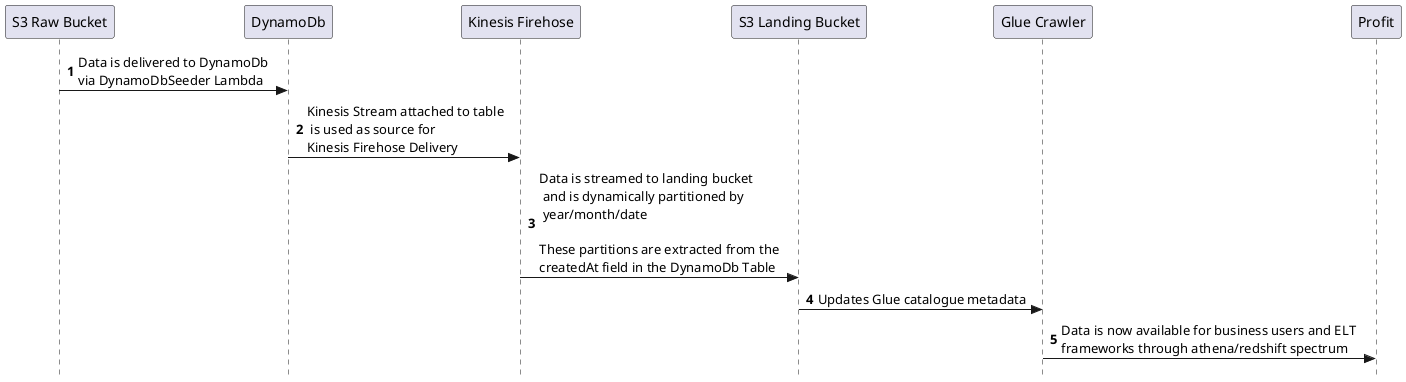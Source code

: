 @startuml
'https://plantuml.com/sequence-diagram
skinparam style strictuml
autonumber

"S3 Raw Bucket" -> DynamoDb: Data is delivered to DynamoDb \nvia DynamoDbSeeder Lambda
DynamoDb -> "Kinesis Firehose": Kinesis Stream attached to table\n is used as source for \nKinesis Firehose Delivery
"Kinesis Firehose" -> "S3 Landing Bucket": Data is streamed to landing bucket \n and is dynamically partitioned by\n year/month/date \n\nThese partitions are extracted from the \ncreatedAt field in the DynamoDb Table
"S3 Landing Bucket" -> "Glue Crawler": Updates Glue catalogue metadata
"Glue Crawler" -> "Profit": Data is now available for business users and ELT \nframeworks through athena/redshift spectrum

@enduml